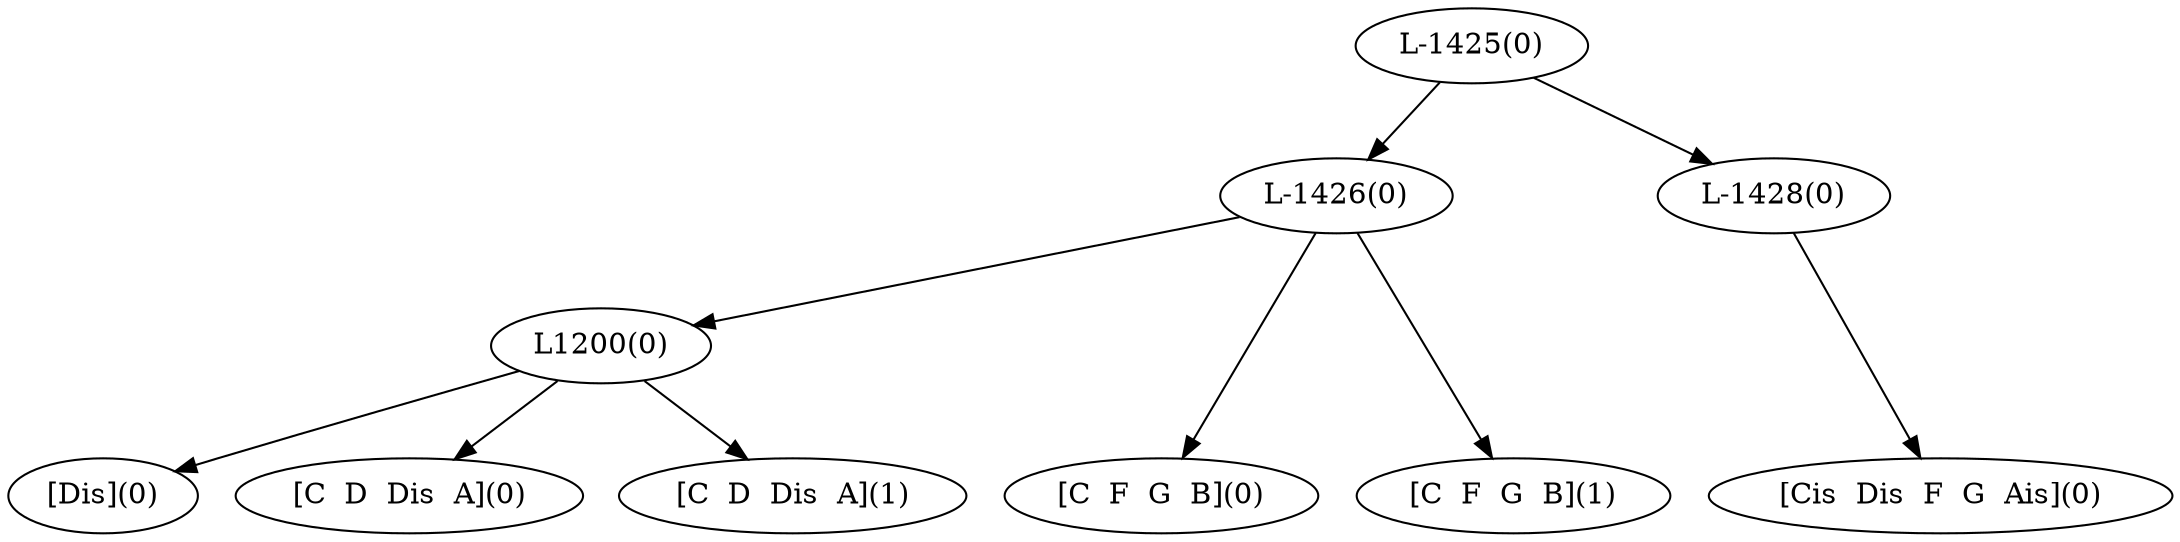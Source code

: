 digraph sample{
"L1200(0)"->"[Dis](0)"
"L1200(0)"->"[C  D  Dis  A](0)"
"L1200(0)"->"[C  D  Dis  A](1)"
"L-1426(0)"->"[C  F  G  B](0)"
"L-1426(0)"->"L1200(0)"
"L-1426(0)"->"[C  F  G  B](1)"
"L-1428(0)"->"[Cis  Dis  F  G  Ais](0)"
"L-1425(0)"->"L-1426(0)"
"L-1425(0)"->"L-1428(0)"
{rank = min; "L-1425(0)"}
{rank = same; "L-1426(0)"; "L-1428(0)";}
{rank = same; "L1200(0)";}
{rank = max; "[C  D  Dis  A](0)"; "[C  D  Dis  A](1)"; "[C  F  G  B](0)"; "[C  F  G  B](1)"; "[Cis  Dis  F  G  Ais](0)"; "[Dis](0)";}
}